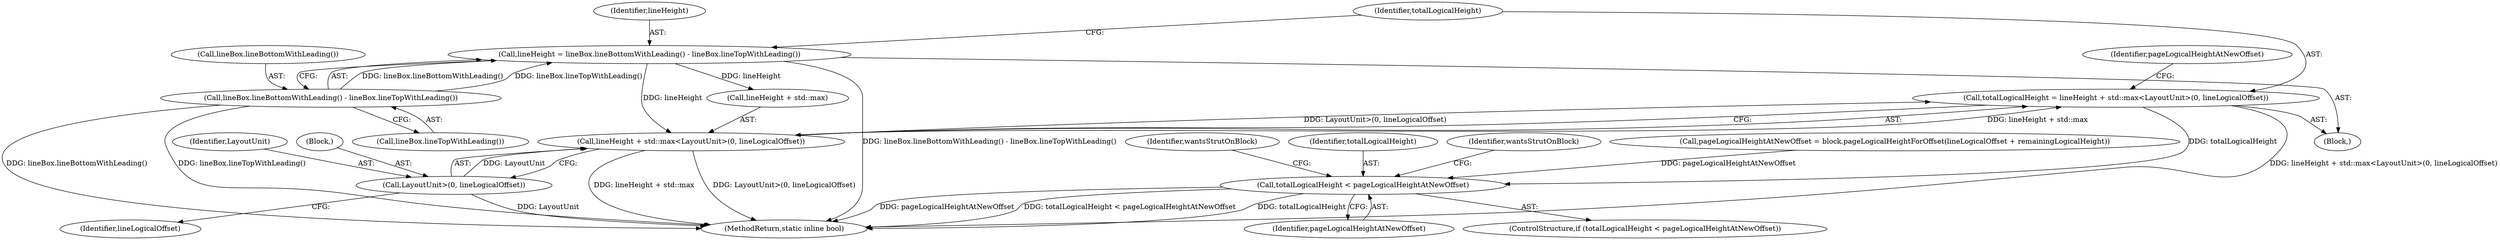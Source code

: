 digraph "0_Chrome_ce70785c73a2b7cf2b34de0d8439ca31929b4743_0@integer" {
"1000139" [label="(Call,totalLogicalHeight = lineHeight + std::max<LayoutUnit>(0, lineLogicalOffset))"];
"1000141" [label="(Call,lineHeight + std::max<LayoutUnit>(0, lineLogicalOffset))"];
"1000133" [label="(Call,lineHeight = lineBox.lineBottomWithLeading() - lineBox.lineTopWithLeading())"];
"1000135" [label="(Call,lineBox.lineBottomWithLeading() - lineBox.lineTopWithLeading())"];
"1000145" [label="(Call,LayoutUnit>(0, lineLogicalOffset))"];
"1000158" [label="(Call,totalLogicalHeight < pageLogicalHeightAtNewOffset)"];
"1000159" [label="(Identifier,totalLogicalHeight)"];
"1000162" [label="(Identifier,wantsStrutOnBlock)"];
"1000151" [label="(Call,pageLogicalHeightAtNewOffset = block.pageLogicalHeightForOffset(lineLogicalOffset + remainingLogicalHeight))"];
"1000146" [label="(Identifier,LayoutUnit)"];
"1000141" [label="(Call,lineHeight + std::max<LayoutUnit>(0, lineLogicalOffset))"];
"1000139" [label="(Call,totalLogicalHeight = lineHeight + std::max<LayoutUnit>(0, lineLogicalOffset))"];
"1000140" [label="(Identifier,totalLogicalHeight)"];
"1000137" [label="(Call,lineBox.lineTopWithLeading())"];
"1000149" [label="(Identifier,lineLogicalOffset)"];
"1000131" [label="(Block,)"];
"1000160" [label="(Identifier,pageLogicalHeightAtNewOffset)"];
"1000157" [label="(ControlStructure,if (totalLogicalHeight < pageLogicalHeightAtNewOffset))"];
"1000179" [label="(MethodReturn,static inline bool)"];
"1000158" [label="(Call,totalLogicalHeight < pageLogicalHeightAtNewOffset)"];
"1000145" [label="(Call,LayoutUnit>(0, lineLogicalOffset))"];
"1000167" [label="(Identifier,wantsStrutOnBlock)"];
"1000136" [label="(Call,lineBox.lineBottomWithLeading())"];
"1000152" [label="(Identifier,pageLogicalHeightAtNewOffset)"];
"1000147" [label="(Block,)"];
"1000133" [label="(Call,lineHeight = lineBox.lineBottomWithLeading() - lineBox.lineTopWithLeading())"];
"1000142" [label="(Call,lineHeight + std::max)"];
"1000135" [label="(Call,lineBox.lineBottomWithLeading() - lineBox.lineTopWithLeading())"];
"1000134" [label="(Identifier,lineHeight)"];
"1000139" -> "1000131"  [label="AST: "];
"1000139" -> "1000141"  [label="CFG: "];
"1000140" -> "1000139"  [label="AST: "];
"1000141" -> "1000139"  [label="AST: "];
"1000152" -> "1000139"  [label="CFG: "];
"1000139" -> "1000179"  [label="DDG: lineHeight + std::max<LayoutUnit>(0, lineLogicalOffset)"];
"1000141" -> "1000139"  [label="DDG: lineHeight + std::max"];
"1000141" -> "1000139"  [label="DDG: LayoutUnit>(0, lineLogicalOffset)"];
"1000139" -> "1000158"  [label="DDG: totalLogicalHeight"];
"1000141" -> "1000145"  [label="CFG: "];
"1000142" -> "1000141"  [label="AST: "];
"1000145" -> "1000141"  [label="AST: "];
"1000141" -> "1000179"  [label="DDG: lineHeight + std::max"];
"1000141" -> "1000179"  [label="DDG: LayoutUnit>(0, lineLogicalOffset)"];
"1000133" -> "1000141"  [label="DDG: lineHeight"];
"1000145" -> "1000141"  [label="DDG: LayoutUnit"];
"1000133" -> "1000131"  [label="AST: "];
"1000133" -> "1000135"  [label="CFG: "];
"1000134" -> "1000133"  [label="AST: "];
"1000135" -> "1000133"  [label="AST: "];
"1000140" -> "1000133"  [label="CFG: "];
"1000133" -> "1000179"  [label="DDG: lineBox.lineBottomWithLeading() - lineBox.lineTopWithLeading()"];
"1000135" -> "1000133"  [label="DDG: lineBox.lineBottomWithLeading()"];
"1000135" -> "1000133"  [label="DDG: lineBox.lineTopWithLeading()"];
"1000133" -> "1000142"  [label="DDG: lineHeight"];
"1000135" -> "1000137"  [label="CFG: "];
"1000136" -> "1000135"  [label="AST: "];
"1000137" -> "1000135"  [label="AST: "];
"1000135" -> "1000179"  [label="DDG: lineBox.lineBottomWithLeading()"];
"1000135" -> "1000179"  [label="DDG: lineBox.lineTopWithLeading()"];
"1000145" -> "1000149"  [label="CFG: "];
"1000146" -> "1000145"  [label="AST: "];
"1000147" -> "1000145"  [label="AST: "];
"1000145" -> "1000179"  [label="DDG: LayoutUnit"];
"1000158" -> "1000157"  [label="AST: "];
"1000158" -> "1000160"  [label="CFG: "];
"1000159" -> "1000158"  [label="AST: "];
"1000160" -> "1000158"  [label="AST: "];
"1000162" -> "1000158"  [label="CFG: "];
"1000167" -> "1000158"  [label="CFG: "];
"1000158" -> "1000179"  [label="DDG: totalLogicalHeight"];
"1000158" -> "1000179"  [label="DDG: pageLogicalHeightAtNewOffset"];
"1000158" -> "1000179"  [label="DDG: totalLogicalHeight < pageLogicalHeightAtNewOffset"];
"1000151" -> "1000158"  [label="DDG: pageLogicalHeightAtNewOffset"];
}
